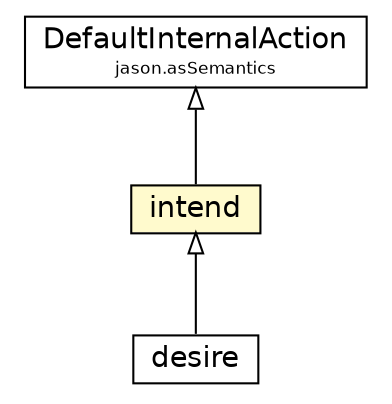 #!/usr/local/bin/dot
#
# Class diagram 
# Generated by UMLGraph version 5.1 (http://www.umlgraph.org/)
#

digraph G {
	edge [fontname="Helvetica",fontsize=10,labelfontname="Helvetica",labelfontsize=10];
	node [fontname="Helvetica",fontsize=10,shape=plaintext];
	nodesep=0.25;
	ranksep=0.5;
	// jason.asSemantics.DefaultInternalAction
	c59309 [label=<<table title="jason.asSemantics.DefaultInternalAction" border="0" cellborder="1" cellspacing="0" cellpadding="2" port="p" href="../asSemantics/DefaultInternalAction.html">
		<tr><td><table border="0" cellspacing="0" cellpadding="1">
<tr><td align="center" balign="center"> DefaultInternalAction </td></tr>
<tr><td align="center" balign="center"><font point-size="8.0"> jason.asSemantics </font></td></tr>
		</table></td></tr>
		</table>>, fontname="Helvetica", fontcolor="black", fontsize=14.0];
	// jason.stdlib.intend
	c59501 [label=<<table title="jason.stdlib.intend" border="0" cellborder="1" cellspacing="0" cellpadding="2" port="p" bgcolor="lemonChiffon" href="./intend.html">
		<tr><td><table border="0" cellspacing="0" cellpadding="1">
<tr><td align="center" balign="center"> intend </td></tr>
		</table></td></tr>
		</table>>, fontname="Helvetica", fontcolor="black", fontsize=14.0];
	// jason.stdlib.desire
	c59517 [label=<<table title="jason.stdlib.desire" border="0" cellborder="1" cellspacing="0" cellpadding="2" port="p" href="./desire.html">
		<tr><td><table border="0" cellspacing="0" cellpadding="1">
<tr><td align="center" balign="center"> desire </td></tr>
		</table></td></tr>
		</table>>, fontname="Helvetica", fontcolor="black", fontsize=14.0];
	//jason.stdlib.intend extends jason.asSemantics.DefaultInternalAction
	c59309:p -> c59501:p [dir=back,arrowtail=empty];
	//jason.stdlib.desire extends jason.stdlib.intend
	c59501:p -> c59517:p [dir=back,arrowtail=empty];
}

